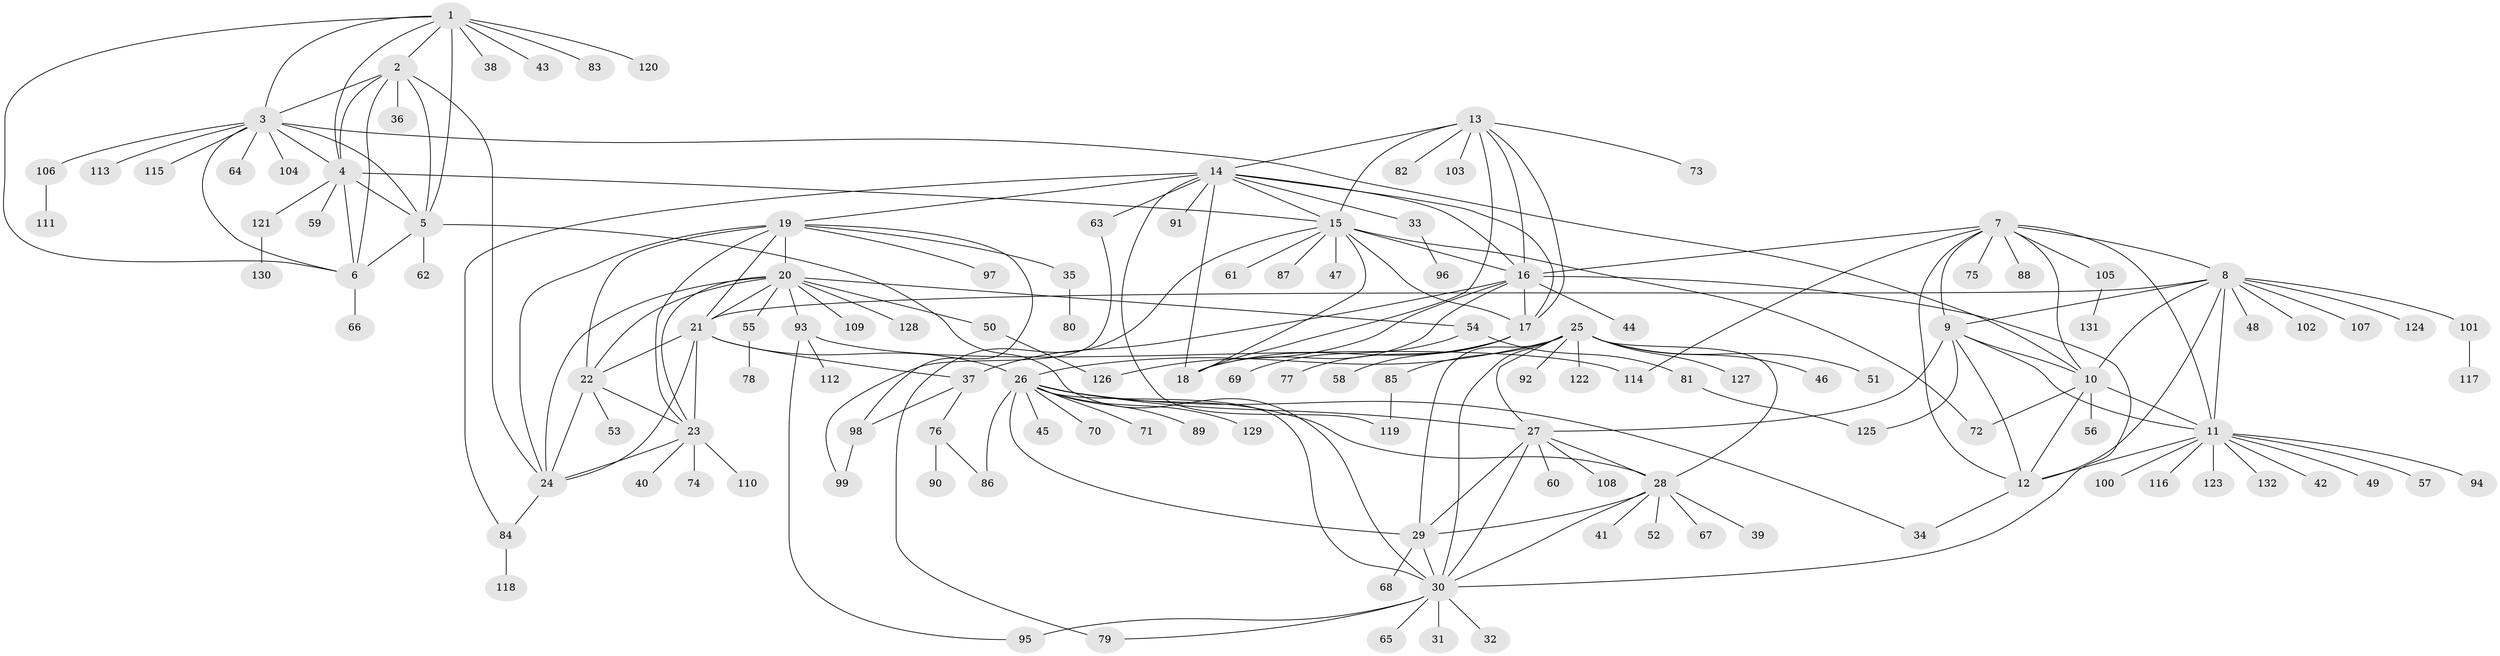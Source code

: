 // coarse degree distribution, {6: 0.08955223880597014, 10: 0.014925373134328358, 7: 0.07462686567164178, 5: 0.08955223880597014, 8: 0.029850746268656716, 9: 0.07462686567164178, 4: 0.029850746268656716, 11: 0.014925373134328358, 1: 0.40298507462686567, 3: 0.05970149253731343, 2: 0.11940298507462686}
// Generated by graph-tools (version 1.1) at 2025/52/03/04/25 22:52:27]
// undirected, 132 vertices, 200 edges
graph export_dot {
  node [color=gray90,style=filled];
  1;
  2;
  3;
  4;
  5;
  6;
  7;
  8;
  9;
  10;
  11;
  12;
  13;
  14;
  15;
  16;
  17;
  18;
  19;
  20;
  21;
  22;
  23;
  24;
  25;
  26;
  27;
  28;
  29;
  30;
  31;
  32;
  33;
  34;
  35;
  36;
  37;
  38;
  39;
  40;
  41;
  42;
  43;
  44;
  45;
  46;
  47;
  48;
  49;
  50;
  51;
  52;
  53;
  54;
  55;
  56;
  57;
  58;
  59;
  60;
  61;
  62;
  63;
  64;
  65;
  66;
  67;
  68;
  69;
  70;
  71;
  72;
  73;
  74;
  75;
  76;
  77;
  78;
  79;
  80;
  81;
  82;
  83;
  84;
  85;
  86;
  87;
  88;
  89;
  90;
  91;
  92;
  93;
  94;
  95;
  96;
  97;
  98;
  99;
  100;
  101;
  102;
  103;
  104;
  105;
  106;
  107;
  108;
  109;
  110;
  111;
  112;
  113;
  114;
  115;
  116;
  117;
  118;
  119;
  120;
  121;
  122;
  123;
  124;
  125;
  126;
  127;
  128;
  129;
  130;
  131;
  132;
  1 -- 2;
  1 -- 3;
  1 -- 4;
  1 -- 5;
  1 -- 6;
  1 -- 38;
  1 -- 43;
  1 -- 83;
  1 -- 120;
  2 -- 3;
  2 -- 4;
  2 -- 5;
  2 -- 6;
  2 -- 24;
  2 -- 36;
  3 -- 4;
  3 -- 5;
  3 -- 6;
  3 -- 10;
  3 -- 64;
  3 -- 104;
  3 -- 106;
  3 -- 113;
  3 -- 115;
  4 -- 5;
  4 -- 6;
  4 -- 15;
  4 -- 59;
  4 -- 121;
  5 -- 6;
  5 -- 30;
  5 -- 62;
  6 -- 66;
  7 -- 8;
  7 -- 9;
  7 -- 10;
  7 -- 11;
  7 -- 12;
  7 -- 16;
  7 -- 75;
  7 -- 88;
  7 -- 105;
  7 -- 114;
  8 -- 9;
  8 -- 10;
  8 -- 11;
  8 -- 12;
  8 -- 21;
  8 -- 48;
  8 -- 101;
  8 -- 102;
  8 -- 107;
  8 -- 124;
  9 -- 10;
  9 -- 11;
  9 -- 12;
  9 -- 27;
  9 -- 125;
  10 -- 11;
  10 -- 12;
  10 -- 56;
  10 -- 72;
  11 -- 12;
  11 -- 42;
  11 -- 49;
  11 -- 57;
  11 -- 94;
  11 -- 100;
  11 -- 116;
  11 -- 123;
  11 -- 132;
  12 -- 34;
  13 -- 14;
  13 -- 15;
  13 -- 16;
  13 -- 17;
  13 -- 18;
  13 -- 73;
  13 -- 82;
  13 -- 103;
  14 -- 15;
  14 -- 16;
  14 -- 17;
  14 -- 18;
  14 -- 19;
  14 -- 33;
  14 -- 63;
  14 -- 84;
  14 -- 91;
  14 -- 119;
  15 -- 16;
  15 -- 17;
  15 -- 18;
  15 -- 47;
  15 -- 61;
  15 -- 72;
  15 -- 79;
  15 -- 87;
  16 -- 17;
  16 -- 18;
  16 -- 30;
  16 -- 37;
  16 -- 44;
  16 -- 126;
  17 -- 18;
  17 -- 58;
  17 -- 77;
  19 -- 20;
  19 -- 21;
  19 -- 22;
  19 -- 23;
  19 -- 24;
  19 -- 35;
  19 -- 97;
  19 -- 98;
  20 -- 21;
  20 -- 22;
  20 -- 23;
  20 -- 24;
  20 -- 50;
  20 -- 54;
  20 -- 55;
  20 -- 93;
  20 -- 109;
  20 -- 128;
  21 -- 22;
  21 -- 23;
  21 -- 24;
  21 -- 26;
  21 -- 37;
  22 -- 23;
  22 -- 24;
  22 -- 53;
  23 -- 24;
  23 -- 40;
  23 -- 74;
  23 -- 110;
  24 -- 84;
  25 -- 26;
  25 -- 27;
  25 -- 28;
  25 -- 29;
  25 -- 30;
  25 -- 46;
  25 -- 51;
  25 -- 85;
  25 -- 92;
  25 -- 122;
  25 -- 127;
  26 -- 27;
  26 -- 28;
  26 -- 29;
  26 -- 30;
  26 -- 34;
  26 -- 45;
  26 -- 70;
  26 -- 71;
  26 -- 86;
  26 -- 89;
  26 -- 129;
  27 -- 28;
  27 -- 29;
  27 -- 30;
  27 -- 60;
  27 -- 108;
  28 -- 29;
  28 -- 30;
  28 -- 39;
  28 -- 41;
  28 -- 52;
  28 -- 67;
  29 -- 30;
  29 -- 68;
  30 -- 31;
  30 -- 32;
  30 -- 65;
  30 -- 79;
  30 -- 95;
  33 -- 96;
  35 -- 80;
  37 -- 76;
  37 -- 98;
  50 -- 126;
  54 -- 69;
  54 -- 81;
  55 -- 78;
  63 -- 99;
  76 -- 86;
  76 -- 90;
  81 -- 125;
  84 -- 118;
  85 -- 119;
  93 -- 95;
  93 -- 112;
  93 -- 114;
  98 -- 99;
  101 -- 117;
  105 -- 131;
  106 -- 111;
  121 -- 130;
}

